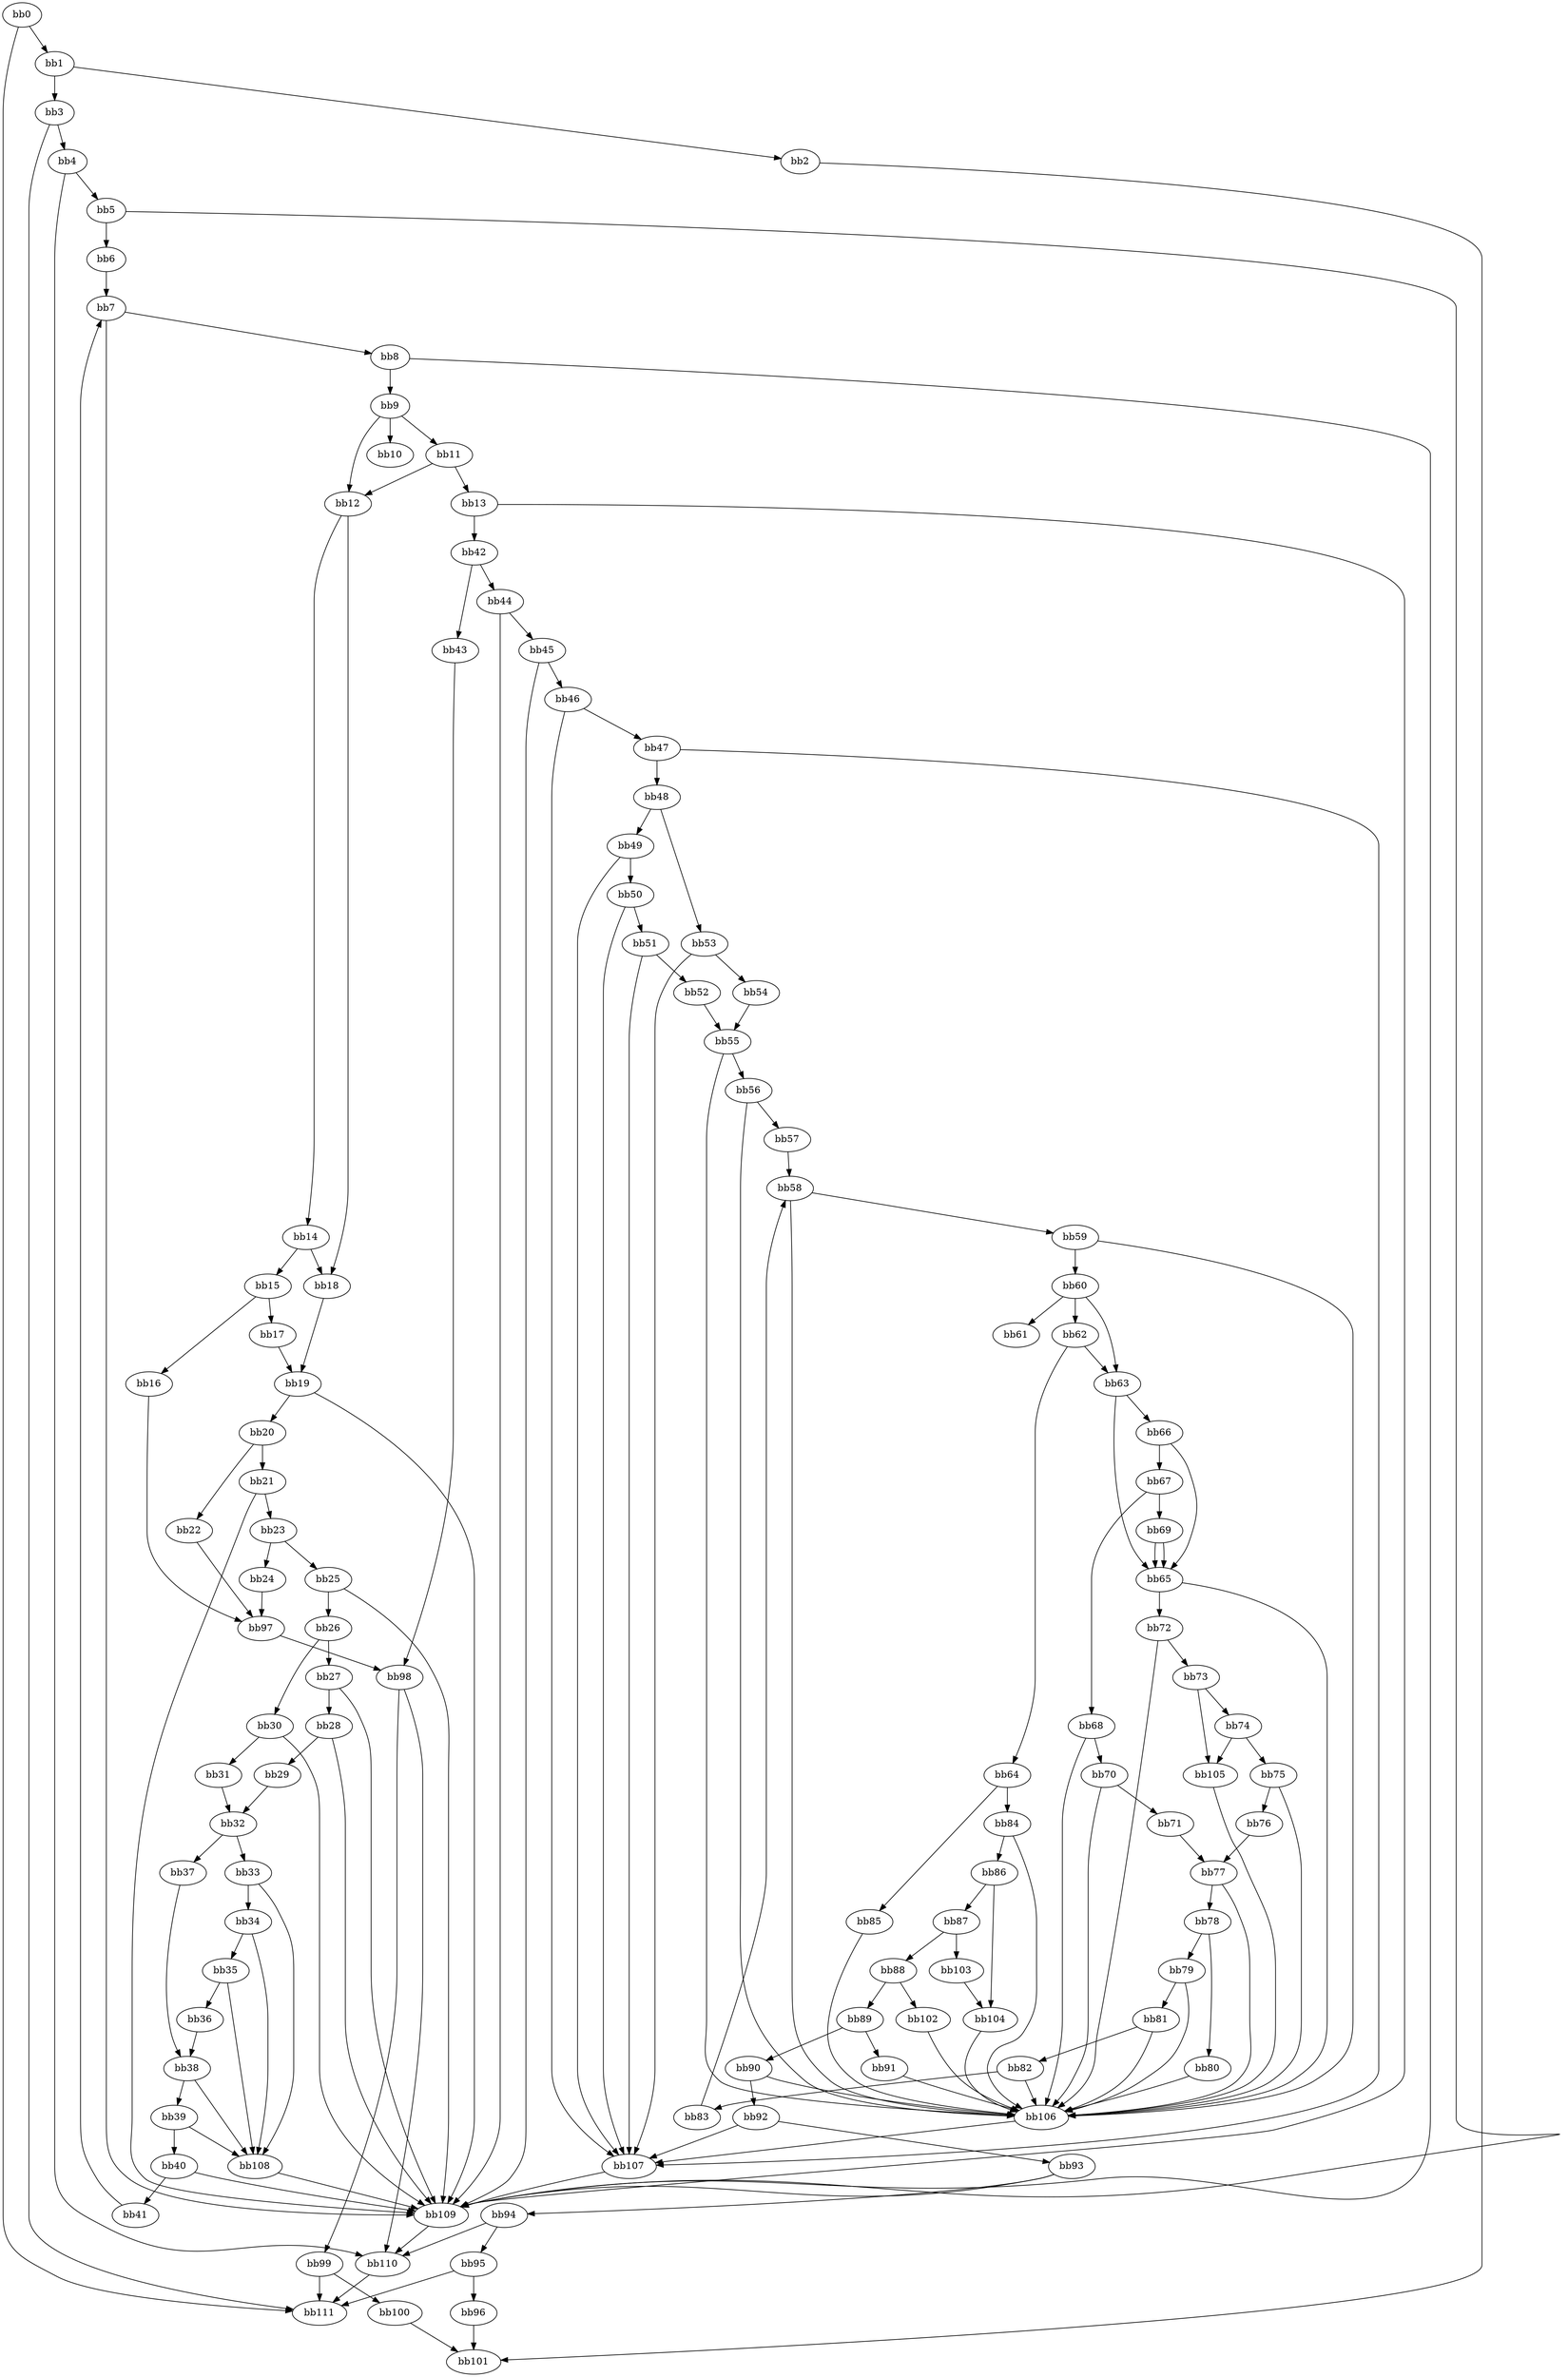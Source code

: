 digraph {
    0 [ label = "bb0\l" ]
    1 [ label = "bb1\l" ]
    2 [ label = "bb2\l" ]
    3 [ label = "bb3\l" ]
    4 [ label = "bb4\l" ]
    5 [ label = "bb5\l" ]
    6 [ label = "bb6\l" ]
    7 [ label = "bb7\l" ]
    8 [ label = "bb8\l" ]
    9 [ label = "bb9\l" ]
    10 [ label = "bb10\l" ]
    11 [ label = "bb11\l" ]
    12 [ label = "bb12\l" ]
    13 [ label = "bb13\l" ]
    14 [ label = "bb14\l" ]
    15 [ label = "bb15\l" ]
    16 [ label = "bb16\l" ]
    17 [ label = "bb17\l" ]
    18 [ label = "bb18\l" ]
    19 [ label = "bb19\l" ]
    20 [ label = "bb20\l" ]
    21 [ label = "bb21\l" ]
    22 [ label = "bb22\l" ]
    23 [ label = "bb23\l" ]
    24 [ label = "bb24\l" ]
    25 [ label = "bb25\l" ]
    26 [ label = "bb26\l" ]
    27 [ label = "bb27\l" ]
    28 [ label = "bb28\l" ]
    29 [ label = "bb29\l" ]
    30 [ label = "bb30\l" ]
    31 [ label = "bb31\l" ]
    32 [ label = "bb32\l" ]
    33 [ label = "bb33\l" ]
    34 [ label = "bb34\l" ]
    35 [ label = "bb35\l" ]
    36 [ label = "bb36\l" ]
    37 [ label = "bb37\l" ]
    38 [ label = "bb38\l" ]
    39 [ label = "bb39\l" ]
    40 [ label = "bb40\l" ]
    41 [ label = "bb41\l" ]
    42 [ label = "bb42\l" ]
    43 [ label = "bb43\l" ]
    44 [ label = "bb44\l" ]
    45 [ label = "bb45\l" ]
    46 [ label = "bb46\l" ]
    47 [ label = "bb47\l" ]
    48 [ label = "bb48\l" ]
    49 [ label = "bb49\l" ]
    50 [ label = "bb50\l" ]
    51 [ label = "bb51\l" ]
    52 [ label = "bb52\l" ]
    53 [ label = "bb53\l" ]
    54 [ label = "bb54\l" ]
    55 [ label = "bb55\l" ]
    56 [ label = "bb56\l" ]
    57 [ label = "bb57\l" ]
    58 [ label = "bb58\l" ]
    59 [ label = "bb59\l" ]
    60 [ label = "bb60\l" ]
    61 [ label = "bb61\l" ]
    62 [ label = "bb62\l" ]
    63 [ label = "bb63\l" ]
    64 [ label = "bb64\l" ]
    65 [ label = "bb65\l" ]
    66 [ label = "bb66\l" ]
    67 [ label = "bb67\l" ]
    68 [ label = "bb68\l" ]
    69 [ label = "bb69\l" ]
    70 [ label = "bb70\l" ]
    71 [ label = "bb71\l" ]
    72 [ label = "bb72\l" ]
    73 [ label = "bb73\l" ]
    74 [ label = "bb74\l" ]
    75 [ label = "bb75\l" ]
    76 [ label = "bb76\l" ]
    77 [ label = "bb77\l" ]
    78 [ label = "bb78\l" ]
    79 [ label = "bb79\l" ]
    80 [ label = "bb80\l" ]
    81 [ label = "bb81\l" ]
    82 [ label = "bb82\l" ]
    83 [ label = "bb83\l" ]
    84 [ label = "bb84\l" ]
    85 [ label = "bb85\l" ]
    86 [ label = "bb86\l" ]
    87 [ label = "bb87\l" ]
    88 [ label = "bb88\l" ]
    89 [ label = "bb89\l" ]
    90 [ label = "bb90\l" ]
    91 [ label = "bb91\l" ]
    92 [ label = "bb92\l" ]
    93 [ label = "bb93\l" ]
    94 [ label = "bb94\l" ]
    95 [ label = "bb95\l" ]
    96 [ label = "bb96\l" ]
    97 [ label = "bb97\l" ]
    98 [ label = "bb98\l" ]
    99 [ label = "bb99\l" ]
    100 [ label = "bb100\l" ]
    101 [ label = "bb101\l" ]
    102 [ label = "bb102\l" ]
    103 [ label = "bb103\l" ]
    104 [ label = "bb104\l" ]
    105 [ label = "bb105\l" ]
    106 [ label = "bb106\l" ]
    107 [ label = "bb107\l" ]
    108 [ label = "bb108\l" ]
    109 [ label = "bb109\l" ]
    110 [ label = "bb110\l" ]
    111 [ label = "bb111\l" ]
    0 -> 1 [ ]
    0 -> 111 [ ]
    1 -> 2 [ ]
    1 -> 3 [ ]
    2 -> 101 [ ]
    3 -> 4 [ ]
    3 -> 111 [ ]
    4 -> 5 [ ]
    4 -> 110 [ ]
    5 -> 6 [ ]
    5 -> 109 [ ]
    6 -> 7 [ ]
    7 -> 8 [ ]
    7 -> 109 [ ]
    8 -> 9 [ ]
    8 -> 109 [ ]
    9 -> 10 [ ]
    9 -> 11 [ ]
    9 -> 12 [ ]
    11 -> 12 [ ]
    11 -> 13 [ ]
    12 -> 14 [ ]
    12 -> 18 [ ]
    13 -> 42 [ ]
    13 -> 109 [ ]
    14 -> 15 [ ]
    14 -> 18 [ ]
    15 -> 16 [ ]
    15 -> 17 [ ]
    16 -> 97 [ ]
    17 -> 19 [ ]
    18 -> 19 [ ]
    19 -> 20 [ ]
    19 -> 109 [ ]
    20 -> 21 [ ]
    20 -> 22 [ ]
    21 -> 23 [ ]
    21 -> 109 [ ]
    22 -> 97 [ ]
    23 -> 24 [ ]
    23 -> 25 [ ]
    24 -> 97 [ ]
    25 -> 26 [ ]
    25 -> 109 [ ]
    26 -> 27 [ ]
    26 -> 30 [ ]
    27 -> 28 [ ]
    27 -> 109 [ ]
    28 -> 29 [ ]
    28 -> 109 [ ]
    29 -> 32 [ ]
    30 -> 31 [ ]
    30 -> 109 [ ]
    31 -> 32 [ ]
    32 -> 33 [ ]
    32 -> 37 [ ]
    33 -> 34 [ ]
    33 -> 108 [ ]
    34 -> 35 [ ]
    34 -> 108 [ ]
    35 -> 36 [ ]
    35 -> 108 [ ]
    36 -> 38 [ ]
    37 -> 38 [ ]
    38 -> 39 [ ]
    38 -> 108 [ ]
    39 -> 40 [ ]
    39 -> 108 [ ]
    40 -> 41 [ ]
    40 -> 109 [ ]
    41 -> 7 [ ]
    42 -> 43 [ ]
    42 -> 44 [ ]
    43 -> 98 [ ]
    44 -> 45 [ ]
    44 -> 109 [ ]
    45 -> 46 [ ]
    45 -> 109 [ ]
    46 -> 47 [ ]
    46 -> 107 [ ]
    47 -> 48 [ ]
    47 -> 107 [ ]
    48 -> 49 [ ]
    48 -> 53 [ ]
    49 -> 50 [ ]
    49 -> 107 [ ]
    50 -> 51 [ ]
    50 -> 107 [ ]
    51 -> 52 [ ]
    51 -> 107 [ ]
    52 -> 55 [ ]
    53 -> 54 [ ]
    53 -> 107 [ ]
    54 -> 55 [ ]
    55 -> 56 [ ]
    55 -> 106 [ ]
    56 -> 57 [ ]
    56 -> 106 [ ]
    57 -> 58 [ ]
    58 -> 59 [ ]
    58 -> 106 [ ]
    59 -> 60 [ ]
    59 -> 106 [ ]
    60 -> 61 [ ]
    60 -> 62 [ ]
    60 -> 63 [ ]
    62 -> 63 [ ]
    62 -> 64 [ ]
    63 -> 65 [ ]
    63 -> 66 [ ]
    64 -> 84 [ ]
    64 -> 85 [ ]
    65 -> 72 [ ]
    65 -> 106 [ ]
    66 -> 65 [ ]
    66 -> 67 [ ]
    67 -> 68 [ ]
    67 -> 69 [ ]
    68 -> 70 [ ]
    68 -> 106 [ ]
    69 -> 65 [ ]
    69 -> 65 [ ]
    70 -> 71 [ ]
    70 -> 106 [ ]
    71 -> 77 [ ]
    72 -> 73 [ ]
    72 -> 106 [ ]
    73 -> 74 [ ]
    73 -> 105 [ ]
    74 -> 75 [ ]
    74 -> 105 [ ]
    75 -> 76 [ ]
    75 -> 106 [ ]
    76 -> 77 [ ]
    77 -> 78 [ ]
    77 -> 106 [ ]
    78 -> 79 [ ]
    78 -> 80 [ ]
    79 -> 81 [ ]
    79 -> 106 [ ]
    80 -> 106 [ ]
    81 -> 82 [ ]
    81 -> 106 [ ]
    82 -> 83 [ ]
    82 -> 106 [ ]
    83 -> 58 [ ]
    84 -> 86 [ ]
    84 -> 106 [ ]
    85 -> 106 [ ]
    86 -> 87 [ ]
    86 -> 104 [ ]
    87 -> 88 [ ]
    87 -> 103 [ ]
    88 -> 89 [ ]
    88 -> 102 [ ]
    89 -> 90 [ ]
    89 -> 91 [ ]
    90 -> 92 [ ]
    90 -> 106 [ ]
    91 -> 106 [ ]
    92 -> 93 [ ]
    92 -> 107 [ ]
    93 -> 94 [ ]
    93 -> 109 [ ]
    94 -> 95 [ ]
    94 -> 110 [ ]
    95 -> 96 [ ]
    95 -> 111 [ ]
    96 -> 101 [ ]
    97 -> 98 [ ]
    98 -> 99 [ ]
    98 -> 110 [ ]
    99 -> 100 [ ]
    99 -> 111 [ ]
    100 -> 101 [ ]
    102 -> 106 [ ]
    103 -> 104 [ ]
    104 -> 106 [ ]
    105 -> 106 [ ]
    106 -> 107 [ ]
    107 -> 109 [ ]
    108 -> 109 [ ]
    109 -> 110 [ ]
    110 -> 111 [ ]
}

